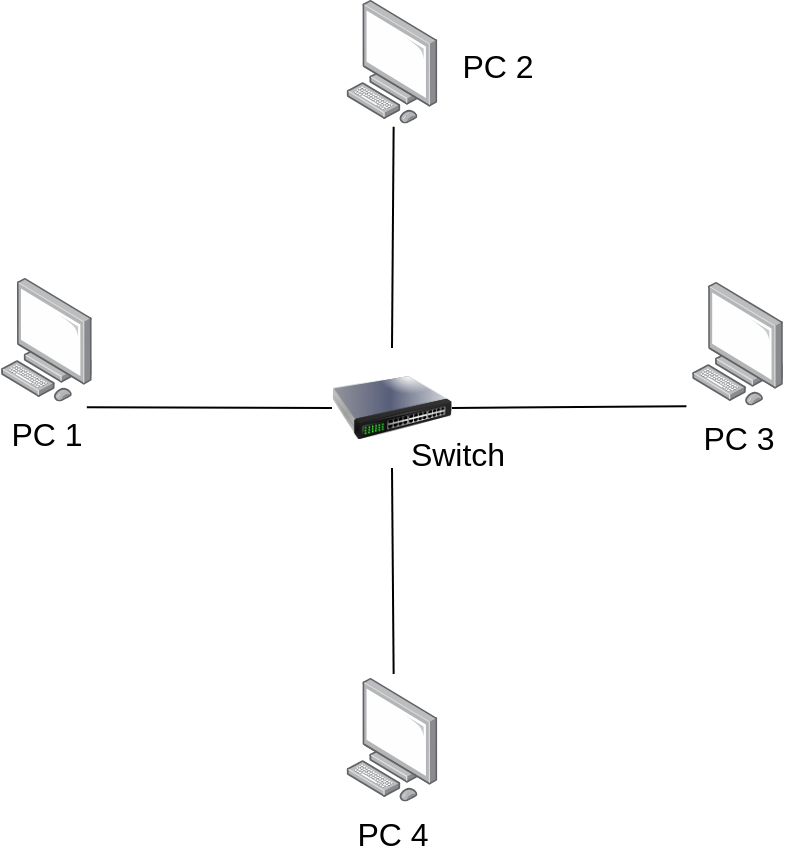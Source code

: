 <mxfile version="21.6.6" type="device">
  <diagram name="Page-1" id="8DF8IOki5Xbwck_P7I39">
    <mxGraphModel dx="1450" dy="623" grid="0" gridSize="10" guides="1" tooltips="1" connect="1" arrows="1" fold="1" page="0" pageScale="1" pageWidth="850" pageHeight="1100" math="0" shadow="0">
      <root>
        <mxCell id="0" />
        <mxCell id="1" parent="0" />
        <mxCell id="LOD4Tzzb_Dn0aRAeC8s2-1" value="" style="image;html=1;image=img/lib/clip_art/networking/Switch_128x128.png;fontSize=16;" vertex="1" parent="1">
          <mxGeometry x="-140" y="185" width="60" height="60" as="geometry" />
        </mxCell>
        <mxCell id="LOD4Tzzb_Dn0aRAeC8s2-2" value="PC 1" style="image;points=[];aspect=fixed;html=1;align=center;shadow=0;dashed=0;image=img/lib/allied_telesis/computer_and_terminals/Personal_Computer.svg;fontSize=16;" vertex="1" parent="1">
          <mxGeometry x="-305.6" y="150" width="45.6" height="61.8" as="geometry" />
        </mxCell>
        <mxCell id="LOD4Tzzb_Dn0aRAeC8s2-3" value="PC 4" style="image;points=[];aspect=fixed;html=1;align=center;shadow=0;dashed=0;image=img/lib/allied_telesis/computer_and_terminals/Personal_Computer.svg;fontSize=16;" vertex="1" parent="1">
          <mxGeometry x="-132.8" y="350" width="45.6" height="61.8" as="geometry" />
        </mxCell>
        <mxCell id="LOD4Tzzb_Dn0aRAeC8s2-4" value="" style="image;points=[];aspect=fixed;html=1;align=center;shadow=0;dashed=0;image=img/lib/allied_telesis/computer_and_terminals/Personal_Computer.svg;fontSize=16;" vertex="1" parent="1">
          <mxGeometry x="-132.8" y="11" width="45.6" height="61.8" as="geometry" />
        </mxCell>
        <mxCell id="LOD4Tzzb_Dn0aRAeC8s2-5" value="PC 3" style="image;points=[];aspect=fixed;html=1;align=center;shadow=0;dashed=0;image=img/lib/allied_telesis/computer_and_terminals/Personal_Computer.svg;fontSize=16;" vertex="1" parent="1">
          <mxGeometry x="40" y="152" width="45.6" height="61.8" as="geometry" />
        </mxCell>
        <mxCell id="LOD4Tzzb_Dn0aRAeC8s2-6" value="" style="endArrow=none;html=1;rounded=0;fontSize=12;startSize=8;endSize=8;curved=1;exitX=0.943;exitY=1.045;exitDx=0;exitDy=0;exitPerimeter=0;entryX=0;entryY=0.5;entryDx=0;entryDy=0;" edge="1" parent="1" source="LOD4Tzzb_Dn0aRAeC8s2-2" target="LOD4Tzzb_Dn0aRAeC8s2-1">
          <mxGeometry width="50" height="50" relative="1" as="geometry">
            <mxPoint x="-147" y="224" as="sourcePoint" />
            <mxPoint x="-140" y="200" as="targetPoint" />
          </mxGeometry>
        </mxCell>
        <mxCell id="LOD4Tzzb_Dn0aRAeC8s2-7" value="" style="endArrow=none;html=1;rounded=0;fontSize=12;startSize=8;endSize=8;curved=1;entryX=-0.061;entryY=1.006;entryDx=0;entryDy=0;entryPerimeter=0;exitX=1;exitY=0.5;exitDx=0;exitDy=0;" edge="1" parent="1" source="LOD4Tzzb_Dn0aRAeC8s2-1" target="LOD4Tzzb_Dn0aRAeC8s2-5">
          <mxGeometry width="50" height="50" relative="1" as="geometry">
            <mxPoint x="-84" y="188" as="sourcePoint" />
            <mxPoint x="-97" y="174" as="targetPoint" />
          </mxGeometry>
        </mxCell>
        <mxCell id="LOD4Tzzb_Dn0aRAeC8s2-8" value="" style="endArrow=none;html=1;rounded=0;fontSize=12;startSize=8;endSize=8;curved=1;exitX=0.518;exitY=-0.032;exitDx=0;exitDy=0;exitPerimeter=0;entryX=0.5;entryY=1;entryDx=0;entryDy=0;" edge="1" parent="1" source="LOD4Tzzb_Dn0aRAeC8s2-3" target="LOD4Tzzb_Dn0aRAeC8s2-1">
          <mxGeometry width="50" height="50" relative="1" as="geometry">
            <mxPoint x="-147" y="224" as="sourcePoint" />
            <mxPoint x="-140" y="245" as="targetPoint" />
          </mxGeometry>
        </mxCell>
        <mxCell id="LOD4Tzzb_Dn0aRAeC8s2-11" value="" style="endArrow=none;html=1;rounded=0;fontSize=12;startSize=8;endSize=8;curved=1;exitX=0.5;exitY=0;exitDx=0;exitDy=0;entryX=0.518;entryY=1.026;entryDx=0;entryDy=0;entryPerimeter=0;" edge="1" parent="1" source="LOD4Tzzb_Dn0aRAeC8s2-1" target="LOD4Tzzb_Dn0aRAeC8s2-4">
          <mxGeometry width="50" height="50" relative="1" as="geometry">
            <mxPoint x="23" y="107" as="sourcePoint" />
            <mxPoint x="73" y="57" as="targetPoint" />
          </mxGeometry>
        </mxCell>
        <mxCell id="LOD4Tzzb_Dn0aRAeC8s2-12" value="PC 2" style="text;html=1;strokeColor=none;fillColor=none;align=center;verticalAlign=middle;whiteSpace=wrap;rounded=0;fontSize=16;" vertex="1" parent="1">
          <mxGeometry x="-87.2" y="29" width="60" height="30" as="geometry" />
        </mxCell>
        <mxCell id="LOD4Tzzb_Dn0aRAeC8s2-13" value="Switch" style="text;html=1;strokeColor=none;fillColor=none;align=center;verticalAlign=middle;whiteSpace=wrap;rounded=0;fontSize=16;" vertex="1" parent="1">
          <mxGeometry x="-107" y="223" width="60" height="30" as="geometry" />
        </mxCell>
      </root>
    </mxGraphModel>
  </diagram>
</mxfile>
